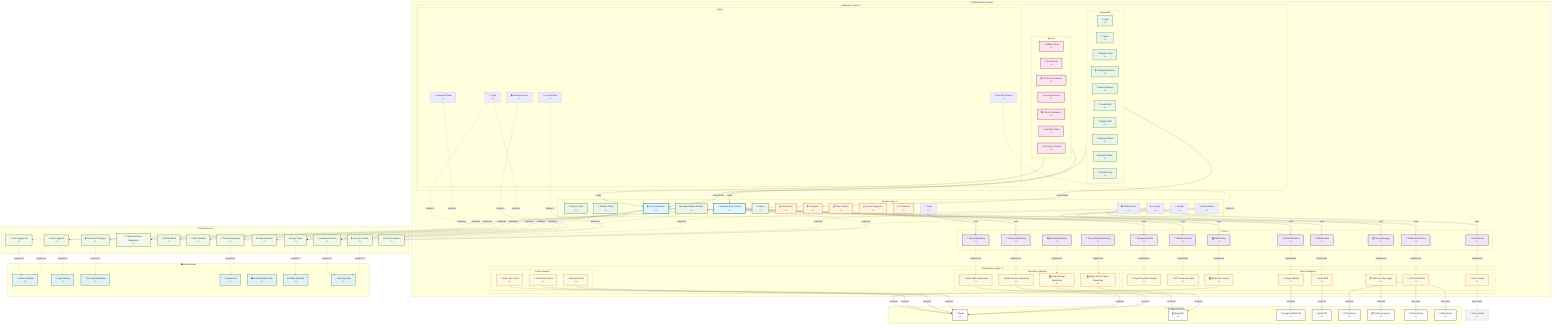 graph TB
    %% ===== AUTHENTICATION CONTEXT =====
    subgraph AuthContext ["🔐 Authentication Context"]
        
        %% ===== DOMAIN LAYER (HEXAGON CORE) =====
        subgraph AuthDomain ["Domain Layer <<DomainCore>>"]
            direction TB
            
            %% Aggregates
            AuthSession["🔑 Authentication Session<br/><<AggregateRoot>>"]
            UserCredentials["🔒 User Credentials<br/><<AggregateRoot>>"]
            
            %% Entities
            RefreshToken["🎫 Refresh Token<br/><<Entity>>"]
            DeviceToken["📱 Device Token<br/><<Entity>>"]
            AuthAttempt["🔍 Authentication Attempt<br/><<Entity>>"]
            Contact["📞 Contact<br/><<Entity>>"]
            
            %% Value Objects
            SessionId["🆔 Session ID<br/><<ValueObject>>"]
            Password["🔒 Password<br/><<ValueObject>>"]
            TokenClaims["📋 Token Claims<br/><<ValueObject>>"]
            DeviceFingerprint["👆 Device Fingerprint<br/><<ValueObject>>"]
            IPAddress["🌐 IP Address<br/><<ValueObject>>"]
            
            %% Domain Services
            AuthenticationService["🔐 Authentication<br/><<DomainService>>"]
            AuthorizationService["🛡️ Authorization<br/><<DomainService>>"]
            TokenService["🎫 Token<br/><<DomainService>>"]
            SessionService["🔑 Session<br/><<DomainService>>"]
            SecurityService["🔒 Security<br/><<DomainService>>"]
        end
        
        %% ===== PORTS (DOMAIN INTERFACES) =====
        subgraph AuthPorts ["Ports <<Port>>"]
            direction TB
            
            %% Repository Ports
            ISessionRepo["🔑 ISessionRepository<br/><<Port>>"]
            ITokenRepo["🎫 ITokenRepository<br/><<Port>>"]
            IDeviceTokenRepo["📱 IDeviceTokenRepository<br/><<Port>>"]
            IAttemptRepo["🔍 IAttemptRepository<br/><<Port>>"]
            
            %% Service Ports
            IPasswordHasher["🔐 IPasswordHasher<br/><<Port>>"]
            ITokenGenerator["🎫 ITokenGenerator<br/><<Port>>"]
            IOAuth2Provider["🔗 IOAuth2Provider<br/><<Port>>"]
            IMFAProvider["📱 IMFAProvider<br/><<Port>>"]
            IRateLimiter["⏱️ IRateLimiter<br/><<Port>>"]
            ISecurityLogger["📋 ISecurityLogger<br/><<Port>>"]
            IUserService["👤 IUserService<br/><<Port>>"]
            INotificationService["🔔 INotificationService<br/><<Port>>"]
        end
        
        %% ===== APPLICATION LAYER =====
        subgraph AuthApplication ["Application Layer <<Application>>"]
            direction TB
            
            %% Commands
            subgraph AuthCommands ["Commands"]
                LoginCmd["🔑 Login<br/><<Command>>"]
                LogoutCmd["🚪 Logout<br/><<Command>>"]
                RefreshTokenCmd["🔄 Refresh Token<br/><<Command>>"]
                ChangePasswordCmd["🔒 Change Password<br/><<Command>>"]
                ResetPasswordCmd["🔄 Reset Password<br/><<Command>>"]
                EnableMFACmd["📱 Enable MFA<br/><<Command>>"]
                DisableMFACmd["📵 Disable MFA<br/><<Command>>"]
                RegisterDeviceCmd["📱 Register Device<br/><<Command>>"]
                RevokeTokenCmd["❌ Revoke Token<br/><<Command>>"]
                OAuth2LoginCmd["🔗 OAuth2 Login<br/><<Command>>"]
            end
            
            %% Queries
            subgraph AuthQueries ["Queries"]
                ValidateTokenQuery["✅ Validate Token<br/><<Query>>"]
                GetSessionQuery["🔑 Get Session<br/><<Query>>"]
                GetActiveSessionsQuery["📋 Get Active Sessions<br/><<Query>>"]
                GetLoginHistoryQuery["📅 Get Login History<br/><<Query>>"]
                CheckPermissionQuery["🛡️ Check Permission<br/><<Query>>"]
                GetMFAStatusQuery["📱 Get MFA Status<br/><<Query>>"]
                GetDeviceTokensQuery["📱 Get Device Tokens<br/><<Query>>"]
            end
            
            %% Sagas
            subgraph AuthSagas ["Sagas"]
                LoginSaga["🔑 Login<br/><<Saga>>"]
                PasswordResetSaga["🔄 Password Reset<br/><<Saga>>"]
                AccountLockoutSaga["🔒 Account Lockout<br/><<Saga>>"]
                SessionTimeoutSaga["⏰ Session Timeout<br/><<Saga>>"]
                SecurityAlertSaga["🚨 Security Alert<br/><<Saga>>"]
            end
        end
        
        %% ===== INFRASTRUCTURE LAYER (ADAPTERS) =====
        subgraph AuthAdapters ["Infrastructure Layer <<Adapter>>"]
            direction TB
            
            %% Repository Adapters
            subgraph AuthRepositoryAdapters ["Repository Adapters"]
                RedisSessionRepo["🔴 Redis Session Repository<br/><<RepositoryAdapter>>"]
                RedisTokenRepo["🔴 Redis Token Repository<br/><<RepositoryAdapter>>"]
                MongoDeviceTokenRepo["🗄️ Mongo Device Token Repository<br/><<RepositoryAdapter>>"]
                MongoAttemptRepo["🗄️ Mongo Attempt Repository<br/><<RepositoryAdapter>>"]
            end
            
            %% Service Adapters
            subgraph AuthServiceAdapters ["Service Adapters"]
                BcryptPasswordHasher["🔐 Bcrypt Password Hasher<br/><<SecurityAdapter>>"]
                JwtTokenGenerator["🎫 JWT Token Generator<br/><<SecurityAdapter>>"]
                GoogleOAuth2Adapter["🔗 Google OAuth2<br/><<OAuth2Adapter>>"]
                Auth0MFAAdapter["📱 Auth0 MFA<br/><<MFAAdapter>>"]
                RedisRateLimiter["⏱️ Redis Rate Limiter<br/><<SecurityAdapter>>"]
                AuditSecurityLogger["📋 Audit Security Logger<br/><<LoggingAdapter>>"]
                UserContextAdapter["👤 User Context<br/><<ContextAdapter>>"]
                FCMNotificationAdapter["📱 FCM Notification<br/><<NotificationAdapter>>"]
            end
            
            %% Cache Adapters
            subgraph AuthCacheAdapters ["Cache Adapters"]
                SessionCache["💾 Session Cache<br/><<CacheAdapter>>"]
                PermissionCache["💾 Permission Cache<br/><<CacheAdapter>>"]
                RateLimitCache["💾 Rate Limit Cache<br/><<CacheAdapter>>"]
            end
        end
    end
    
    %% ===== EXTERNAL SYSTEMS =====
    subgraph AuthExternal ["🌐 External Systems"]
        RedisCache["🔴 Redis<br/><<Cache>>"]
        MongoDB["🗄️ MongoDB<br/><<Database>>"]
        GoogleOAuth2API["🔗 Google OAuth2 API<br/><<OAuth2Service>>"]
        Auth0API["📱 Auth0 API<br/><<MFAService>>"]
        FCMService["📱 FCM Service<br/><<NotificationService>>"]
        AuditLogService["📋 Audit Log Service<br/><<LoggingService>>"]
        EmailService["📧 Email Service<br/><<EmailService>>"]
        SMSService["📱 SMS Service<br/><<SMSService>>"]
    end
    
    %% ===== EVENTS =====
    subgraph AuthEvents ["📨 Domain Events"]
        UserLoggedInEvent["🔑 User Logged In<br/><<DomainEvent>>"]
        UserLoggedOutEvent["🚪 User Logged Out<br/><<DomainEvent>>"]
        PasswordChangedEvent["🔒 Password Changed<br/><<DomainEvent>>"]
        PasswordResetRequestedEvent["🔄 Password Reset Requested<br/><<DomainEvent>>"]
        MFAEnabledEvent["📱 MFA Enabled<br/><<DomainEvent>>"]
        MFADisabledEvent["📵 MFA Disabled<br/><<DomainEvent>>"]
        DeviceRegisteredEvent["📱 Device Registered<br/><<DomainEvent>>"]
        TokenRevokedEvent["❌ Token Revoked<br/><<DomainEvent>>"]
        LoginFailedEvent["❌ Login Failed<br/><<DomainEvent>>"]
        AccountLockedEvent["🔒 Account Locked<br/><<DomainEvent>>"]
        SuspiciousActivityEvent["🚨 Suspicious Activity<br/><<DomainEvent>>"]
        SessionExpiredEvent["⏰ Session Expired<br/><<DomainEvent>>"]
    end
    
    %% ===== READ MODELS =====
    subgraph AuthReadModels ["📊 Read Models"]
        ActiveSessionsRM["🔑 Active Sessions<br/><<ReadModel>>"]
        LoginHistoryRM["📅 Login History<br/><<ReadModel>>"]
        SecurityDashboardRM["🚨 Security Dashboard<br/><<ReadModel>>"]
        DeviceListRM["📱 Device List<br/><<ReadModel>>"]
        AuthStatsRM["📊 Authentication Stats<br/><<ReadModel>>"]
        FailedAttemptsRM["❌ Failed Attempts<br/><<ReadModel>>"]
        SecurityAlertsRM["🚨 Security Alerts<br/><<ReadModel>>"]
    end
    
    %% ===== RELATIONSHIPS =====
    
    %% Domain to Ports (Dependency Inversion)
    AuthSession -->|uses| ISessionRepo
    AuthSession -->|uses| ITokenGenerator
    AuthSession -->|uses| IRateLimiter
    UserCredentials -->|uses| IPasswordHasher
    UserCredentials -->|uses| ISecurityLogger
    TokenService -->|uses| ITokenRepo
    AuthenticationService -->|uses| IOAuth2Provider
    AuthenticationService -->|uses| IMFAProvider
    SecurityService -->|uses| IUserService
    SecurityService -->|uses| INotificationService
    
    %% Application to Domain
    AuthCommands -->|orchestrates| AuthSession
    AuthCommands -->|orchestrates| UserCredentials
    AuthQueries -->|reads| AuthSession
    AuthQueries -->|reads| UserCredentials
    
    %% Ports to Adapters (Implementation)
    ISessionRepo -.->|implements| RedisSessionRepo
    ITokenRepo -.->|implements| RedisTokenRepo
    IDeviceTokenRepo -.->|implements| MongoDeviceTokenRepo
    IAttemptRepo -.->|implements| MongoAttemptRepo
    IPasswordHasher -.->|implements| BcryptPasswordHasher
    ITokenGenerator -.->|implements| JwtTokenGenerator
    IOAuth2Provider -.->|implements| GoogleOAuth2Adapter
    IMFAProvider -.->|implements| Auth0MFAAdapter
    IRateLimiter -.->|implements| RedisRateLimiter
    ISecurityLogger -.->|implements| AuditSecurityLogger
    IUserService -.->|implements| UserContextAdapter
    INotificationService -.->|implements| FCMNotificationAdapter
    
    %% Adapters to External Systems
    RedisSessionRepo -->|connects| RedisCache
    RedisTokenRepo -->|connects| RedisCache
    MongoDeviceTokenRepo -->|connects| MongoDB
    MongoAttemptRepo -->|connects| MongoDB
    SessionCache -->|connects| RedisCache
    PermissionCache -->|connects| RedisCache
    RateLimitCache -->|connects| RedisCache
    GoogleOAuth2Adapter -->|connects| GoogleOAuth2API
    Auth0MFAAdapter -->|connects| Auth0API
    RedisRateLimiter -->|connects| RedisCache
    AuditSecurityLogger -->|connects| AuditLogService
    FCMNotificationAdapter -->|connects| FCMService
    FCMNotificationAdapter -->|also uses| EmailService
    FCMNotificationAdapter -->|also uses| SMSService
    
    %% Cross-Context Communication
    UserContextAdapter -.->|async calls| UserContext
    
    %% Domain Events
    AuthSession -.->|publishes| UserLoggedInEvent
    AuthSession -.->|publishes| UserLoggedOutEvent
    AuthSession -.->|publishes| SessionExpiredEvent
    UserCredentials -.->|publishes| PasswordChangedEvent
    UserCredentials -.->|publishes| PasswordResetRequestedEvent
    UserCredentials -.->|publishes| MFAEnabledEvent
    UserCredentials -.->|publishes| MFADisabledEvent
    DeviceToken -.->|publishes| DeviceRegisteredEvent
    RefreshToken -.->|publishes| TokenRevokedEvent
    AuthAttempt -.->|publishes| LoginFailedEvent
    SecurityService -.->|publishes| AccountLockedEvent
    SecurityService -.->|publishes| SuspiciousActivityEvent
    
    %% Event to Read Models
    UserLoggedInEvent -.->|projects to| ActiveSessionsRM
    UserLoggedInEvent -.->|projects to| LoginHistoryRM
    UserLoggedOutEvent -.->|projects to| ActiveSessionsRM
    PasswordChangedEvent -.->|projects to| SecurityDashboardRM
    DeviceRegisteredEvent -.->|projects to| DeviceListRM
    LoginFailedEvent -.->|projects to| FailedAttemptsRM
    AccountLockedEvent -.->|projects to| SecurityAlertsRM
    SuspiciousActivityEvent -.->|projects to| SecurityAlertsRM
    
    %% Sagas
    LoginSaga -.->|listens to| UserLoggedInEvent
    LoginSaga -.->|listens to| LoginFailedEvent
    PasswordResetSaga -.->|listens to| PasswordResetRequestedEvent
    AccountLockoutSaga -.->|listens to| LoginFailedEvent
    SessionTimeoutSaga -.->|listens to| SessionExpiredEvent
    SecurityAlertSaga -.->|listens to| SuspiciousActivityEvent
    
    %% External References
    UserContext["👤 User Context<br/><<ExternalContext>>"]
    
    %% ===== STYLING =====
    classDef aggregate fill:#e1f5fe,stroke:#01579b,stroke-width:3px
    classDef entity fill:#e8f5e8,stroke:#1b5e20,stroke-width:2px
    classDef valueObject fill:#fff3e0,stroke:#e65100,stroke-width:2px
    classDef port fill:#f3e5f5,stroke:#4a148c,stroke-width:2px
    classDef adapter fill:#fff8e1,stroke:#f57f17,stroke-width:2px
    classDef external fill:#fafafa,stroke:#424242,stroke-width:2px
    classDef command fill:#e8f5e8,stroke:#2e7d32,stroke-width:2px
    classDef query fill:#fce4ec,stroke:#880e4f,stroke-width:2px
    classDef event fill:#f1f8e9,stroke:#33691e,stroke-width:2px
    classDef readModel fill:#e0f2f1,stroke:#00695c,stroke-width:2px
    classDef externalContext fill:#f5f5f5,stroke:#757575,stroke-width:2px,stroke-dasharray: 5 5
    
    class AuthSession,UserCredentials aggregate
    class RefreshToken,DeviceToken,AuthAttempt,Contact entity
    class SessionId,Password,TokenClaims,DeviceFingerprint,IPAddress valueObject
    class ISessionRepo,ITokenRepo,IDeviceTokenRepo,IAttemptRepo,IPasswordHasher,ITokenGenerator,IOAuth2Provider,IMFAProvider,IRateLimiter,ISecurityLogger,IUserService,INotificationService port
    class RedisSessionRepo,RedisTokenRepo,MongoDeviceTokenRepo,MongoAttemptRepo,BcryptPasswordHasher,JwtTokenGenerator,GoogleOAuth2Adapter,Auth0MFAAdapter,RedisRateLimiter,AuditSecurityLogger,UserContextAdapter,FCMNotificationAdapter,SessionCache,PermissionCache,RateLimitCache adapter
    class RedisCache,MongoDB,GoogleOAuth2API,Auth0API,FCMService,AuditLogService,EmailService,SMSService external
    class LoginCmd,LogoutCmd,RefreshTokenCmd,ChangePasswordCmd,ResetPasswordCmd,EnableMFACmd,DisableMFACmd,RegisterDeviceCmd,RevokeTokenCmd,OAuth2LoginCmd command
    class ValidateTokenQuery,GetSessionQuery,GetActiveSessionsQuery,GetLoginHistoryQuery,CheckPermissionQuery,GetMFAStatusQuery,GetDeviceTokensQuery query
    class UserLoggedInEvent,UserLoggedOutEvent,PasswordChangedEvent,PasswordResetRequestedEvent,MFAEnabledEvent,MFADisabledEvent,DeviceRegisteredEvent,TokenRevokedEvent,LoginFailedEvent,AccountLockedEvent,SuspiciousActivityEvent,SessionExpiredEvent event
    class ActiveSessionsRM,LoginHistoryRM,SecurityDashboardRM,DeviceListRM,AuthStatsRM,FailedAttemptsRM,SecurityAlertsRM readModel
    class UserContext externalContext